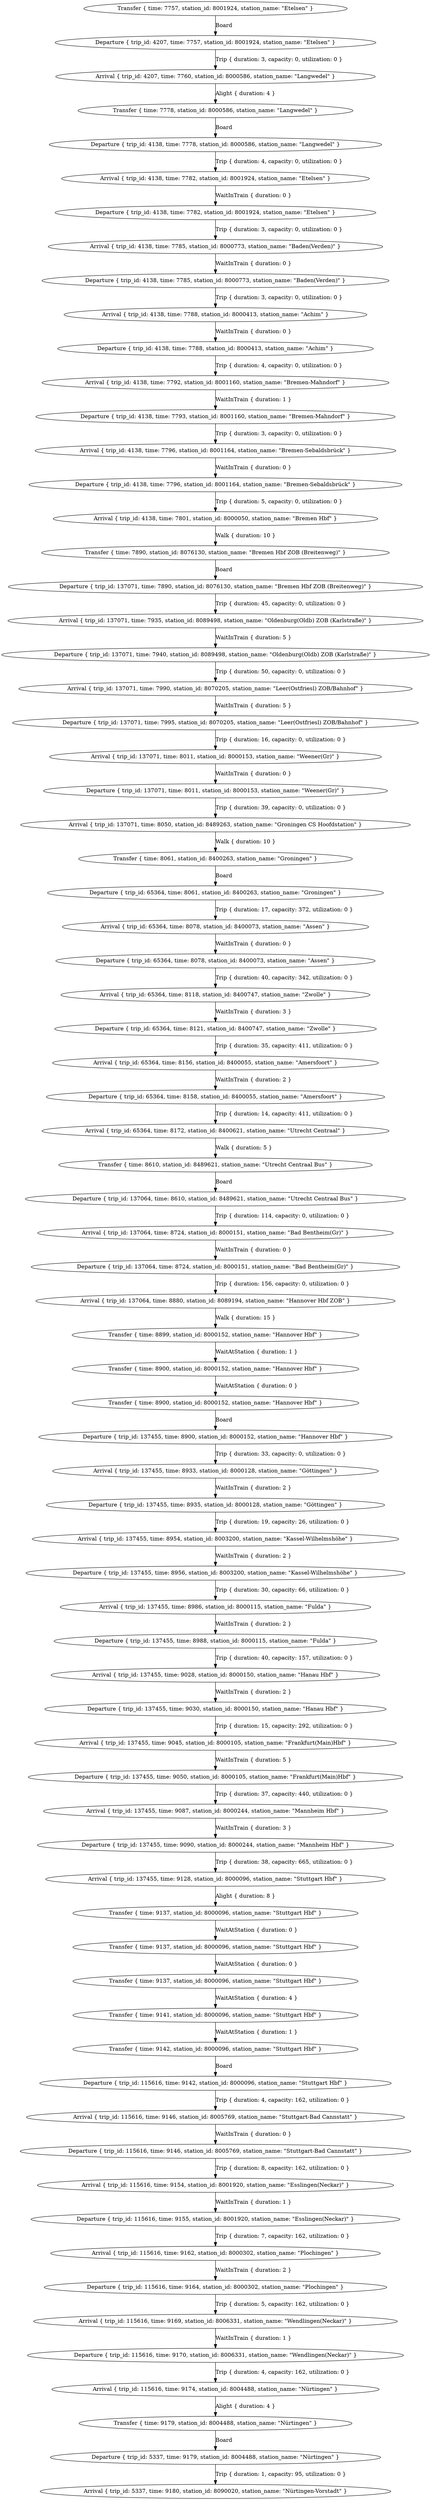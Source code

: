 digraph {
    0 [ label = "Transfer { time: 9137, station_id: 8000096, station_name: \"Stuttgart Hbf\" }" ]
    1 [ label = "Transfer { time: 9137, station_id: 8000096, station_name: \"Stuttgart Hbf\" }" ]
    2 [ label = "Departure { trip_id: 4138, time: 7778, station_id: 8000586, station_name: \"Langwedel\" }" ]
    3 [ label = "Transfer { time: 7778, station_id: 8000586, station_name: \"Langwedel\" }" ]
    4 [ label = "Arrival { trip_id: 4138, time: 7782, station_id: 8001924, station_name: \"Etelsen\" }" ]
    5 [ label = "Departure { trip_id: 4138, time: 7782, station_id: 8001924, station_name: \"Etelsen\" }" ]
    6 [ label = "Arrival { trip_id: 4138, time: 7785, station_id: 8000773, station_name: \"Baden(Verden)\" }" ]
    7 [ label = "Departure { trip_id: 4138, time: 7785, station_id: 8000773, station_name: \"Baden(Verden)\" }" ]
    8 [ label = "Arrival { trip_id: 4138, time: 7788, station_id: 8000413, station_name: \"Achim\" }" ]
    9 [ label = "Departure { trip_id: 4138, time: 7788, station_id: 8000413, station_name: \"Achim\" }" ]
    10 [ label = "Arrival { trip_id: 4138, time: 7792, station_id: 8001160, station_name: \"Bremen-Mahndorf\" }" ]
    11 [ label = "Departure { trip_id: 4138, time: 7793, station_id: 8001160, station_name: \"Bremen-Mahndorf\" }" ]
    12 [ label = "Arrival { trip_id: 4138, time: 7796, station_id: 8001164, station_name: \"Bremen-Sebaldsbrück\" }" ]
    13 [ label = "Departure { trip_id: 4138, time: 7796, station_id: 8001164, station_name: \"Bremen-Sebaldsbrück\" }" ]
    14 [ label = "Arrival { trip_id: 4138, time: 7801, station_id: 8000050, station_name: \"Bremen Hbf\" }" ]
    15 [ label = "Departure { trip_id: 4207, time: 7757, station_id: 8001924, station_name: \"Etelsen\" }" ]
    16 [ label = "Transfer { time: 7757, station_id: 8001924, station_name: \"Etelsen\" }" ]
    17 [ label = "Arrival { trip_id: 4207, time: 7760, station_id: 8000586, station_name: \"Langwedel\" }" ]
    18 [ label = "Departure { trip_id: 5337, time: 9179, station_id: 8004488, station_name: \"Nürtingen\" }" ]
    19 [ label = "Transfer { time: 9179, station_id: 8004488, station_name: \"Nürtingen\" }" ]
    20 [ label = "Arrival { trip_id: 5337, time: 9180, station_id: 8090020, station_name: \"Nürtingen-Vorstadt\" }" ]
    21 [ label = "Departure { trip_id: 65364, time: 8061, station_id: 8400263, station_name: \"Groningen\" }" ]
    22 [ label = "Transfer { time: 8061, station_id: 8400263, station_name: \"Groningen\" }" ]
    23 [ label = "Arrival { trip_id: 65364, time: 8078, station_id: 8400073, station_name: \"Assen\" }" ]
    24 [ label = "Departure { trip_id: 65364, time: 8078, station_id: 8400073, station_name: \"Assen\" }" ]
    25 [ label = "Arrival { trip_id: 65364, time: 8118, station_id: 8400747, station_name: \"Zwolle\" }" ]
    26 [ label = "Departure { trip_id: 65364, time: 8121, station_id: 8400747, station_name: \"Zwolle\" }" ]
    27 [ label = "Arrival { trip_id: 65364, time: 8156, station_id: 8400055, station_name: \"Amersfoort\" }" ]
    28 [ label = "Departure { trip_id: 65364, time: 8158, station_id: 8400055, station_name: \"Amersfoort\" }" ]
    29 [ label = "Arrival { trip_id: 65364, time: 8172, station_id: 8400621, station_name: \"Utrecht Centraal\" }" ]
    30 [ label = "Departure { trip_id: 115616, time: 9142, station_id: 8000096, station_name: \"Stuttgart Hbf\" }" ]
    31 [ label = "Transfer { time: 9142, station_id: 8000096, station_name: \"Stuttgart Hbf\" }" ]
    32 [ label = "Arrival { trip_id: 115616, time: 9146, station_id: 8005769, station_name: \"Stuttgart-Bad Cannstatt\" }" ]
    33 [ label = "Departure { trip_id: 115616, time: 9146, station_id: 8005769, station_name: \"Stuttgart-Bad Cannstatt\" }" ]
    34 [ label = "Arrival { trip_id: 115616, time: 9154, station_id: 8001920, station_name: \"Esslingen(Neckar)\" }" ]
    35 [ label = "Departure { trip_id: 115616, time: 9155, station_id: 8001920, station_name: \"Esslingen(Neckar)\" }" ]
    36 [ label = "Arrival { trip_id: 115616, time: 9162, station_id: 8000302, station_name: \"Plochingen\" }" ]
    37 [ label = "Departure { trip_id: 115616, time: 9164, station_id: 8000302, station_name: \"Plochingen\" }" ]
    38 [ label = "Arrival { trip_id: 115616, time: 9169, station_id: 8006331, station_name: \"Wendlingen(Neckar)\" }" ]
    39 [ label = "Departure { trip_id: 115616, time: 9170, station_id: 8006331, station_name: \"Wendlingen(Neckar)\" }" ]
    40 [ label = "Arrival { trip_id: 115616, time: 9174, station_id: 8004488, station_name: \"Nürtingen\" }" ]
    41 [ label = "Transfer { time: 9137, station_id: 8000096, station_name: \"Stuttgart Hbf\" }" ]
    42 [ label = "Transfer { time: 9141, station_id: 8000096, station_name: \"Stuttgart Hbf\" }" ]
    43 [ label = "Transfer { time: 8900, station_id: 8000152, station_name: \"Hannover Hbf\" }" ]
    44 [ label = "Transfer { time: 8899, station_id: 8000152, station_name: \"Hannover Hbf\" }" ]
    45 [ label = "Departure { trip_id: 137064, time: 8610, station_id: 8489621, station_name: \"Utrecht Centraal Bus\" }" ]
    46 [ label = "Transfer { time: 8610, station_id: 8489621, station_name: \"Utrecht Centraal Bus\" }" ]
    47 [ label = "Arrival { trip_id: 137064, time: 8724, station_id: 8000151, station_name: \"Bad Bentheim(Gr)\" }" ]
    48 [ label = "Departure { trip_id: 137064, time: 8724, station_id: 8000151, station_name: \"Bad Bentheim(Gr)\" }" ]
    49 [ label = "Arrival { trip_id: 137064, time: 8880, station_id: 8089194, station_name: \"Hannover Hbf ZOB\" }" ]
    50 [ label = "Departure { trip_id: 137071, time: 7890, station_id: 8076130, station_name: \"Bremen Hbf ZOB (Breitenweg)\" }" ]
    51 [ label = "Transfer { time: 7890, station_id: 8076130, station_name: \"Bremen Hbf ZOB (Breitenweg)\" }" ]
    52 [ label = "Arrival { trip_id: 137071, time: 7935, station_id: 8089498, station_name: \"Oldenburg(Oldb) ZOB (Karlstraße)\" }" ]
    53 [ label = "Departure { trip_id: 137071, time: 7940, station_id: 8089498, station_name: \"Oldenburg(Oldb) ZOB (Karlstraße)\" }" ]
    54 [ label = "Arrival { trip_id: 137071, time: 7990, station_id: 8070205, station_name: \"Leer(Ostfriesl) ZOB/Bahnhof\" }" ]
    55 [ label = "Departure { trip_id: 137071, time: 7995, station_id: 8070205, station_name: \"Leer(Ostfriesl) ZOB/Bahnhof\" }" ]
    56 [ label = "Arrival { trip_id: 137071, time: 8011, station_id: 8000153, station_name: \"Weener(Gr)\" }" ]
    57 [ label = "Departure { trip_id: 137071, time: 8011, station_id: 8000153, station_name: \"Weener(Gr)\" }" ]
    58 [ label = "Arrival { trip_id: 137071, time: 8050, station_id: 8489263, station_name: \"Groningen CS Hoofdstation\" }" ]
    59 [ label = "Departure { trip_id: 137455, time: 8900, station_id: 8000152, station_name: \"Hannover Hbf\" }" ]
    60 [ label = "Transfer { time: 8900, station_id: 8000152, station_name: \"Hannover Hbf\" }" ]
    61 [ label = "Arrival { trip_id: 137455, time: 8933, station_id: 8000128, station_name: \"Göttingen\" }" ]
    62 [ label = "Departure { trip_id: 137455, time: 8935, station_id: 8000128, station_name: \"Göttingen\" }" ]
    63 [ label = "Arrival { trip_id: 137455, time: 8954, station_id: 8003200, station_name: \"Kassel-Wilhelmshöhe\" }" ]
    64 [ label = "Departure { trip_id: 137455, time: 8956, station_id: 8003200, station_name: \"Kassel-Wilhelmshöhe\" }" ]
    65 [ label = "Arrival { trip_id: 137455, time: 8986, station_id: 8000115, station_name: \"Fulda\" }" ]
    66 [ label = "Departure { trip_id: 137455, time: 8988, station_id: 8000115, station_name: \"Fulda\" }" ]
    67 [ label = "Arrival { trip_id: 137455, time: 9028, station_id: 8000150, station_name: \"Hanau Hbf\" }" ]
    68 [ label = "Departure { trip_id: 137455, time: 9030, station_id: 8000150, station_name: \"Hanau Hbf\" }" ]
    69 [ label = "Arrival { trip_id: 137455, time: 9045, station_id: 8000105, station_name: \"Frankfurt(Main)Hbf\" }" ]
    70 [ label = "Departure { trip_id: 137455, time: 9050, station_id: 8000105, station_name: \"Frankfurt(Main)Hbf\" }" ]
    71 [ label = "Arrival { trip_id: 137455, time: 9087, station_id: 8000244, station_name: \"Mannheim Hbf\" }" ]
    72 [ label = "Departure { trip_id: 137455, time: 9090, station_id: 8000244, station_name: \"Mannheim Hbf\" }" ]
    73 [ label = "Arrival { trip_id: 137455, time: 9128, station_id: 8000096, station_name: \"Stuttgart Hbf\" }" ]
    3 -> 2 [ label = "Board" ]
    2 -> 4 [ label = "Trip { duration: 4, capacity: 0, utilization: 0 }" ]
    5 -> 6 [ label = "Trip { duration: 3, capacity: 0, utilization: 0 }" ]
    7 -> 8 [ label = "Trip { duration: 3, capacity: 0, utilization: 0 }" ]
    9 -> 10 [ label = "Trip { duration: 4, capacity: 0, utilization: 0 }" ]
    11 -> 12 [ label = "Trip { duration: 3, capacity: 0, utilization: 0 }" ]
    13 -> 14 [ label = "Trip { duration: 5, capacity: 0, utilization: 0 }" ]
    16 -> 15 [ label = "Board" ]
    15 -> 17 [ label = "Trip { duration: 3, capacity: 0, utilization: 0 }" ]
    19 -> 18 [ label = "Board" ]
    18 -> 20 [ label = "Trip { duration: 1, capacity: 95, utilization: 0 }" ]
    22 -> 21 [ label = "Board" ]
    21 -> 23 [ label = "Trip { duration: 17, capacity: 372, utilization: 0 }" ]
    24 -> 25 [ label = "Trip { duration: 40, capacity: 342, utilization: 0 }" ]
    26 -> 27 [ label = "Trip { duration: 35, capacity: 411, utilization: 0 }" ]
    28 -> 29 [ label = "Trip { duration: 14, capacity: 411, utilization: 0 }" ]
    31 -> 30 [ label = "Board" ]
    30 -> 32 [ label = "Trip { duration: 4, capacity: 162, utilization: 0 }" ]
    33 -> 34 [ label = "Trip { duration: 8, capacity: 162, utilization: 0 }" ]
    35 -> 36 [ label = "Trip { duration: 7, capacity: 162, utilization: 0 }" ]
    37 -> 38 [ label = "Trip { duration: 5, capacity: 162, utilization: 0 }" ]
    39 -> 40 [ label = "Trip { duration: 4, capacity: 162, utilization: 0 }" ]
    46 -> 45 [ label = "Board" ]
    45 -> 47 [ label = "Trip { duration: 114, capacity: 0, utilization: 0 }" ]
    48 -> 49 [ label = "Trip { duration: 156, capacity: 0, utilization: 0 }" ]
    51 -> 50 [ label = "Board" ]
    50 -> 52 [ label = "Trip { duration: 45, capacity: 0, utilization: 0 }" ]
    53 -> 54 [ label = "Trip { duration: 50, capacity: 0, utilization: 0 }" ]
    55 -> 56 [ label = "Trip { duration: 16, capacity: 0, utilization: 0 }" ]
    57 -> 58 [ label = "Trip { duration: 39, capacity: 0, utilization: 0 }" ]
    60 -> 59 [ label = "Board" ]
    59 -> 61 [ label = "Trip { duration: 33, capacity: 0, utilization: 0 }" ]
    62 -> 63 [ label = "Trip { duration: 19, capacity: 26, utilization: 0 }" ]
    64 -> 65 [ label = "Trip { duration: 30, capacity: 66, utilization: 0 }" ]
    66 -> 67 [ label = "Trip { duration: 40, capacity: 157, utilization: 0 }" ]
    68 -> 69 [ label = "Trip { duration: 15, capacity: 292, utilization: 0 }" ]
    70 -> 71 [ label = "Trip { duration: 37, capacity: 440, utilization: 0 }" ]
    72 -> 73 [ label = "Trip { duration: 38, capacity: 665, utilization: 0 }" ]
    4 -> 5 [ label = "WaitInTrain { duration: 0 }" ]
    34 -> 35 [ label = "WaitInTrain { duration: 1 }" ]
    36 -> 37 [ label = "WaitInTrain { duration: 2 }" ]
    47 -> 48 [ label = "WaitInTrain { duration: 0 }" ]
    65 -> 66 [ label = "WaitInTrain { duration: 2 }" ]
    52 -> 53 [ label = "WaitInTrain { duration: 5 }" ]
    40 -> 19 [ label = "Alight { duration: 4 }" ]
    10 -> 11 [ label = "WaitInTrain { duration: 1 }" ]
    61 -> 62 [ label = "WaitInTrain { duration: 2 }" ]
    8 -> 9 [ label = "WaitInTrain { duration: 0 }" ]
    44 -> 43 [ label = "WaitAtStation { duration: 1 }" ]
    43 -> 60 [ label = "WaitAtStation { duration: 0 }" ]
    71 -> 72 [ label = "WaitInTrain { duration: 3 }" ]
    56 -> 57 [ label = "WaitInTrain { duration: 0 }" ]
    23 -> 24 [ label = "WaitInTrain { duration: 0 }" ]
    0 -> 41 [ label = "WaitAtStation { duration: 0 }" ]
    41 -> 1 [ label = "WaitAtStation { duration: 0 }" ]
    1 -> 42 [ label = "WaitAtStation { duration: 4 }" ]
    42 -> 31 [ label = "WaitAtStation { duration: 1 }" ]
    73 -> 0 [ label = "Alight { duration: 8 }" ]
    6 -> 7 [ label = "WaitInTrain { duration: 0 }" ]
    38 -> 39 [ label = "WaitInTrain { duration: 1 }" ]
    32 -> 33 [ label = "WaitInTrain { duration: 0 }" ]
    54 -> 55 [ label = "WaitInTrain { duration: 5 }" ]
    25 -> 26 [ label = "WaitInTrain { duration: 3 }" ]
    27 -> 28 [ label = "WaitInTrain { duration: 2 }" ]
    12 -> 13 [ label = "WaitInTrain { duration: 0 }" ]
    67 -> 68 [ label = "WaitInTrain { duration: 2 }" ]
    69 -> 70 [ label = "WaitInTrain { duration: 5 }" ]
    63 -> 64 [ label = "WaitInTrain { duration: 2 }" ]
    17 -> 3 [ label = "Alight { duration: 4 }" ]
    14 -> 51 [ label = "Walk { duration: 10 }" ]
    49 -> 44 [ label = "Walk { duration: 15 }" ]
    29 -> 46 [ label = "Walk { duration: 5 }" ]
    58 -> 22 [ label = "Walk { duration: 10 }" ]
}
